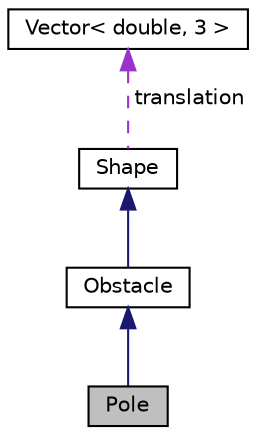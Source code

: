 digraph "Pole"
{
  edge [fontname="Helvetica",fontsize="10",labelfontname="Helvetica",labelfontsize="10"];
  node [fontname="Helvetica",fontsize="10",shape=record];
  Node3 [label="Pole",height=0.2,width=0.4,color="black", fillcolor="grey75", style="filled", fontcolor="black"];
  Node4 -> Node3 [dir="back",color="midnightblue",fontsize="10",style="solid",fontname="Helvetica"];
  Node4 [label="Obstacle",height=0.2,width=0.4,color="black", fillcolor="white", style="filled",URL="$class_obstacle.html",tooltip="Abstract class of obstacles. "];
  Node5 -> Node4 [dir="back",color="midnightblue",fontsize="10",style="solid",fontname="Helvetica"];
  Node5 [label="Shape",height=0.2,width=0.4,color="black", fillcolor="white", style="filled",URL="$class_shape.html",tooltip="Base class every drawable(?) element inherits from. "];
  Node6 -> Node5 [dir="back",color="darkorchid3",fontsize="10",style="dashed",label=" translation" ,fontname="Helvetica"];
  Node6 [label="Vector\< double, 3 \>",height=0.2,width=0.4,color="black", fillcolor="white", style="filled",URL="$class_vector.html"];
}

